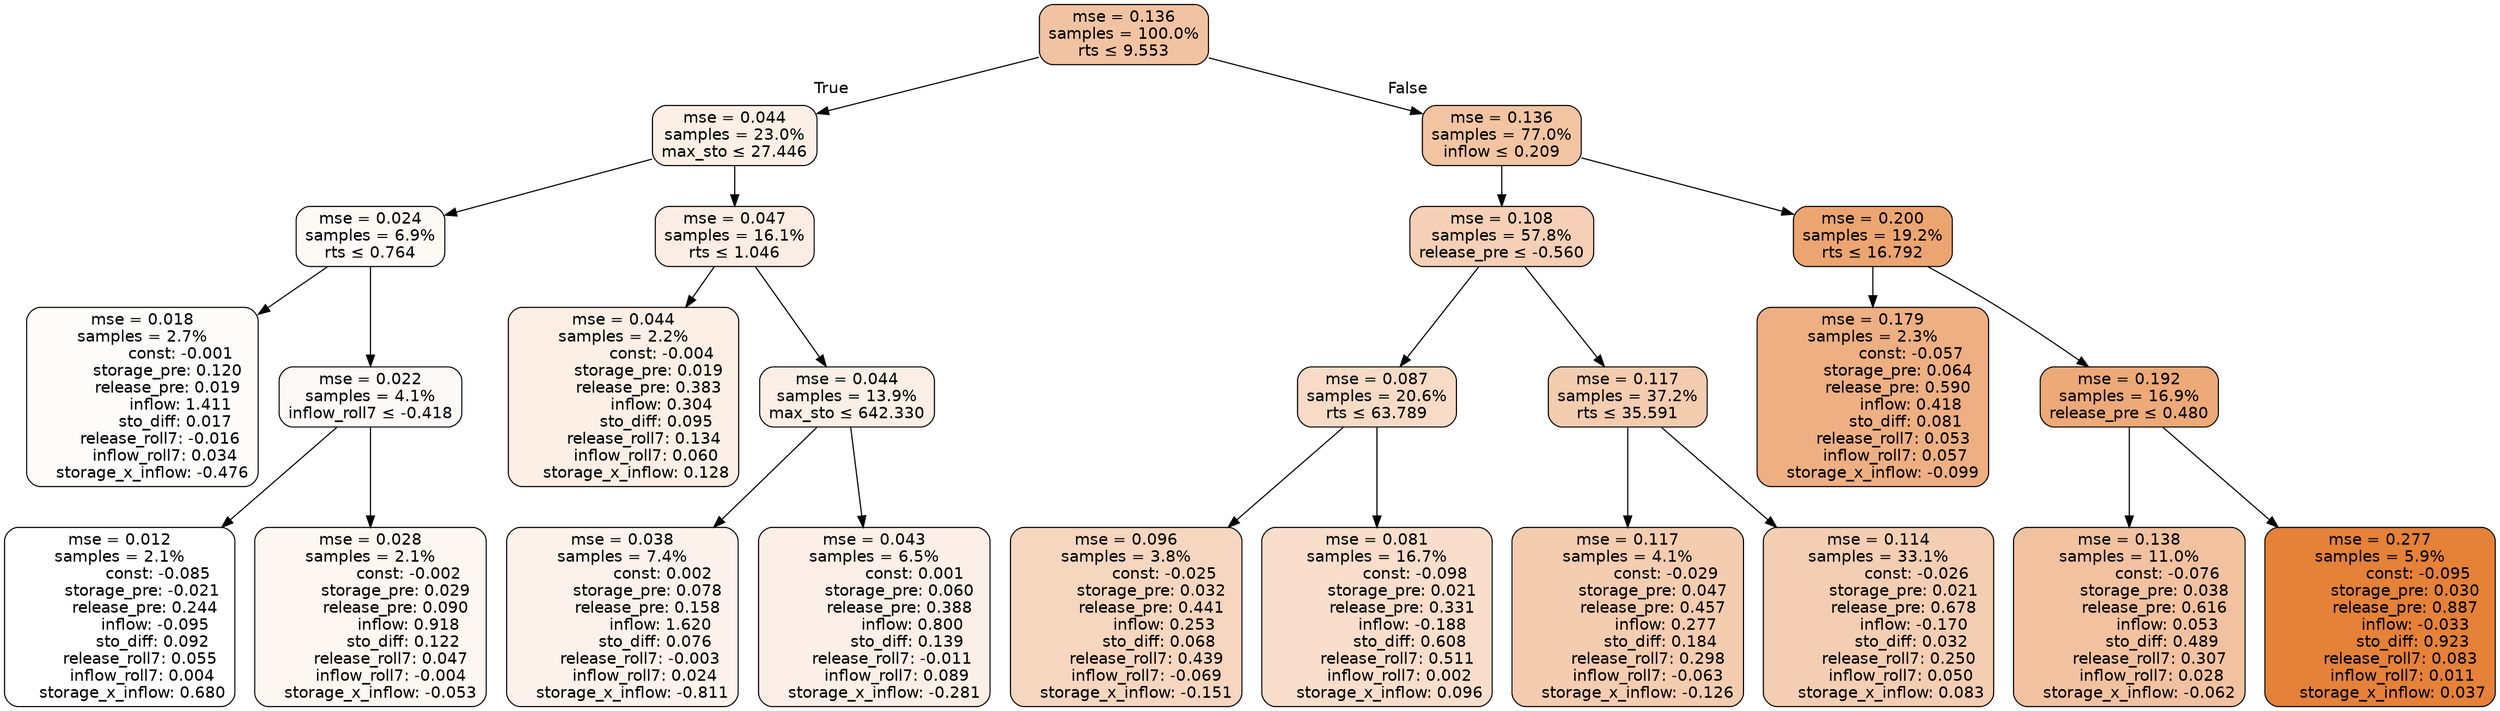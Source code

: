 digraph tree {
bgcolor="transparent"
node [shape=rectangle, style="filled, rounded", color="black", fontname=helvetica] ;
edge [fontname=helvetica] ;
	"0" [label="mse = 0.136
samples = 100.0%
rts &le; 9.553", fillcolor="#f2c3a2"]
	"1" [label="mse = 0.044
samples = 23.0%
max_sto &le; 27.446", fillcolor="#fbefe6"]
	"2" [label="mse = 0.024
samples = 6.9%
rts &le; 0.764", fillcolor="#fdf9f5"]
	"3" [label="mse = 0.018
samples = 2.7%
               const: -0.001
          storage_pre: 0.120
          release_pre: 0.019
               inflow: 1.411
             sto_diff: 0.017
       release_roll7: -0.016
         inflow_roll7: 0.034
    storage_x_inflow: -0.476", fillcolor="#fefcfa"]
	"4" [label="mse = 0.022
samples = 4.1%
inflow_roll7 &le; -0.418", fillcolor="#fdf9f6"]
	"5" [label="mse = 0.012
samples = 2.1%
               const: -0.085
         storage_pre: -0.021
          release_pre: 0.244
              inflow: -0.095
             sto_diff: 0.092
        release_roll7: 0.055
         inflow_roll7: 0.004
     storage_x_inflow: 0.680", fillcolor="#ffffff"]
	"6" [label="mse = 0.028
samples = 2.1%
               const: -0.002
          storage_pre: 0.029
          release_pre: 0.090
               inflow: 0.918
             sto_diff: 0.122
        release_roll7: 0.047
        inflow_roll7: -0.004
    storage_x_inflow: -0.053", fillcolor="#fdf7f2"]
	"7" [label="mse = 0.047
samples = 16.1%
rts &le; 1.046", fillcolor="#fbede4"]
	"8" [label="mse = 0.044
samples = 2.2%
               const: -0.004
          storage_pre: 0.019
          release_pre: 0.383
               inflow: 0.304
             sto_diff: 0.095
        release_roll7: 0.134
         inflow_roll7: 0.060
     storage_x_inflow: 0.128", fillcolor="#fbefe6"]
	"9" [label="mse = 0.044
samples = 13.9%
max_sto &le; 642.330", fillcolor="#fbefe6"]
	"10" [label="mse = 0.038
samples = 7.4%
                const: 0.002
          storage_pre: 0.078
          release_pre: 0.158
               inflow: 1.620
             sto_diff: 0.076
       release_roll7: -0.003
         inflow_roll7: 0.024
    storage_x_inflow: -0.811", fillcolor="#fcf2eb"]
	"11" [label="mse = 0.043
samples = 6.5%
                const: 0.001
          storage_pre: 0.060
          release_pre: 0.388
               inflow: 0.800
             sto_diff: 0.139
       release_roll7: -0.011
         inflow_roll7: 0.089
    storage_x_inflow: -0.281", fillcolor="#fbefe7"]
	"12" [label="mse = 0.136
samples = 77.0%
inflow &le; 0.209", fillcolor="#f2c4a2"]
	"13" [label="mse = 0.108
samples = 57.8%
release_pre &le; -0.560", fillcolor="#f5d0b6"]
	"14" [label="mse = 0.087
samples = 20.6%
rts &le; 63.789", fillcolor="#f7dbc6"]
	"15" [label="mse = 0.096
samples = 3.8%
               const: -0.025
          storage_pre: 0.032
          release_pre: 0.441
               inflow: 0.253
             sto_diff: 0.068
        release_roll7: 0.439
        inflow_roll7: -0.069
    storage_x_inflow: -0.151", fillcolor="#f6d6bf"]
	"16" [label="mse = 0.081
samples = 16.7%
               const: -0.098
          storage_pre: 0.021
          release_pre: 0.331
              inflow: -0.188
             sto_diff: 0.608
        release_roll7: 0.511
         inflow_roll7: 0.002
     storage_x_inflow: 0.096", fillcolor="#f8decb"]
	"17" [label="mse = 0.117
samples = 37.2%
rts &le; 35.591", fillcolor="#f4ccb0"]
	"18" [label="mse = 0.117
samples = 4.1%
               const: -0.029
          storage_pre: 0.047
          release_pre: 0.457
               inflow: 0.277
             sto_diff: 0.184
        release_roll7: 0.298
        inflow_roll7: -0.063
    storage_x_inflow: -0.126", fillcolor="#f4ccb0"]
	"19" [label="mse = 0.114
samples = 33.1%
               const: -0.026
          storage_pre: 0.021
          release_pre: 0.678
              inflow: -0.170
             sto_diff: 0.032
        release_roll7: 0.250
         inflow_roll7: 0.050
     storage_x_inflow: 0.083", fillcolor="#f4ceb2"]
	"20" [label="mse = 0.200
samples = 19.2%
rts &le; 16.792", fillcolor="#eca571"]
	"21" [label="mse = 0.179
samples = 2.3%
               const: -0.057
          storage_pre: 0.064
          release_pre: 0.590
               inflow: 0.418
             sto_diff: 0.081
        release_roll7: 0.053
         inflow_roll7: 0.057
    storage_x_inflow: -0.099", fillcolor="#eeaf82"]
	"22" [label="mse = 0.192
samples = 16.9%
release_pre &le; 0.480", fillcolor="#eda978"]
	"23" [label="mse = 0.138
samples = 11.0%
               const: -0.076
          storage_pre: 0.038
          release_pre: 0.616
               inflow: 0.053
             sto_diff: 0.489
        release_roll7: 0.307
         inflow_roll7: 0.028
    storage_x_inflow: -0.062", fillcolor="#f2c2a0"]
	"24" [label="mse = 0.277
samples = 5.9%
               const: -0.095
          storage_pre: 0.030
          release_pre: 0.887
              inflow: -0.033
             sto_diff: 0.923
        release_roll7: 0.083
         inflow_roll7: 0.011
     storage_x_inflow: 0.037", fillcolor="#e58139"]

	"0" -> "1" [labeldistance=2.5, labelangle=45, headlabel="True"]
	"1" -> "2"
	"2" -> "3"
	"2" -> "4"
	"4" -> "5"
	"4" -> "6"
	"1" -> "7"
	"7" -> "8"
	"7" -> "9"
	"9" -> "10"
	"9" -> "11"
	"0" -> "12" [labeldistance=2.5, labelangle=-45, headlabel="False"]
	"12" -> "13"
	"13" -> "14"
	"14" -> "15"
	"14" -> "16"
	"13" -> "17"
	"17" -> "18"
	"17" -> "19"
	"12" -> "20"
	"20" -> "21"
	"20" -> "22"
	"22" -> "23"
	"22" -> "24"
}